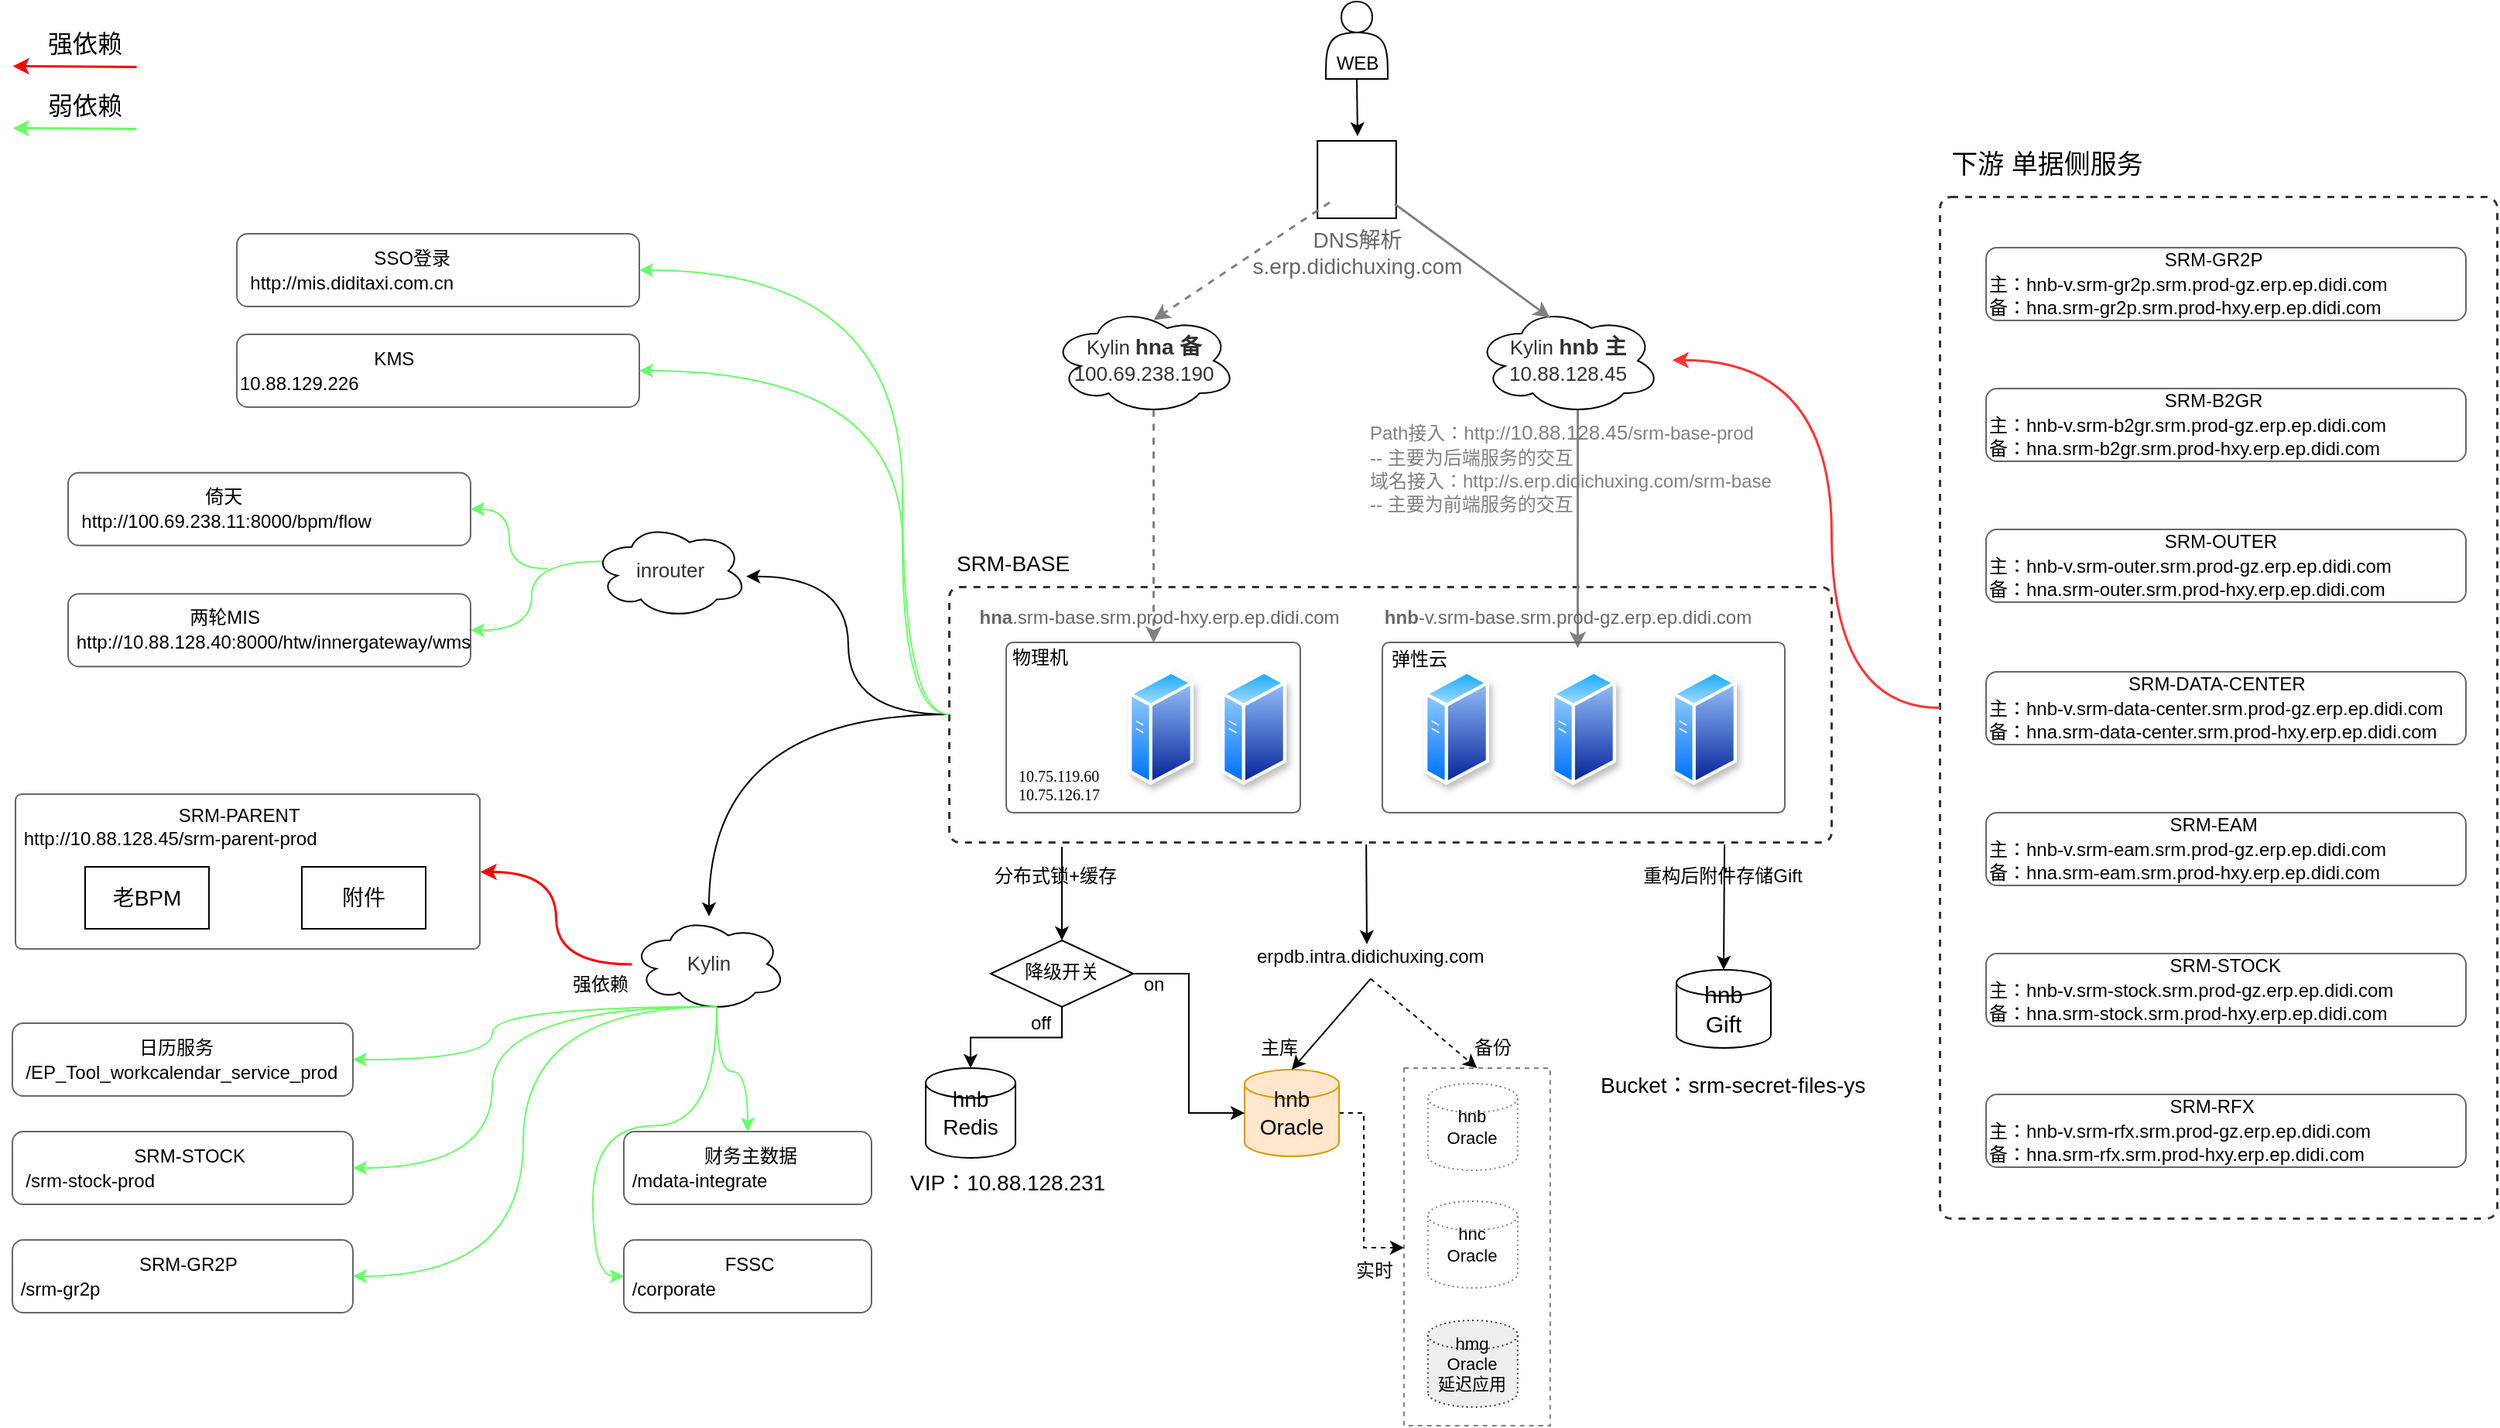 <mxfile version="27.2.0">
  <diagram id="C5RBs43oDa-KdzZeNtuy" name="Page-1">
    <mxGraphModel dx="2393" dy="934" grid="0" gridSize="10" guides="1" tooltips="1" connect="1" arrows="1" fold="1" page="1" pageScale="1" pageWidth="827" pageHeight="1169" background="#ffffff" math="0" shadow="0">
      <root>
        <mxCell id="WIyWlLk6GJQsqaUBKTNV-0" />
        <mxCell id="WIyWlLk6GJQsqaUBKTNV-1" parent="WIyWlLk6GJQsqaUBKTNV-0" />
        <mxCell id="JOS9M0dcw-xFXqlHF2fi-12" value="" style="rounded=0;whiteSpace=wrap;html=1;hachureGap=4;fontFamily=Architects Daughter;fontSource=https%3A%2F%2Ffonts.googleapis.com%2Fcss%3Ffamily%3DArchitects%2BDaughter;dashed=1;fillColor=none;strokeColor=light-dark(#827d7d, #ededed);" vertex="1" parent="WIyWlLk6GJQsqaUBKTNV-1">
          <mxGeometry x="121" y="957" width="94.41" height="231" as="geometry" />
        </mxCell>
        <mxCell id="JOS9M0dcw-xFXqlHF2fi-0" value="降级开关" style="rhombus;whiteSpace=wrap;html=1;hachureGap=4;fontFamily=Architects Daughter;fontSource=https%3A%2F%2Ffonts.googleapis.com%2Fcss%3Ffamily%3DArchitects%2BDaughter;" vertex="1" parent="WIyWlLk6GJQsqaUBKTNV-1">
          <mxGeometry x="-146" y="874.5" width="92" height="43" as="geometry" />
        </mxCell>
        <mxCell id="ueZprSyfjsTpokdEeaGI-45" value="" style="rounded=1;whiteSpace=wrap;html=1;hachureGap=4;fontFamily=Architects Daughter;fontSource=https%3A%2F%2Ffonts.googleapis.com%2Fcss%3Ffamily%3DArchitects%2BDaughter;arcSize=2;fillColor=none;dashed=1;strokeColor=#333333;strokeWidth=1.5;" parent="WIyWlLk6GJQsqaUBKTNV-1" vertex="1">
          <mxGeometry x="467" y="394" width="360" height="660" as="geometry" />
        </mxCell>
        <mxCell id="ueZprSyfjsTpokdEeaGI-70" value="" style="rounded=0;hachureGap=4;orthogonalLoop=1;jettySize=auto;html=1;fontFamily=Architects Daughter;fontSource=https%3A%2F%2Ffonts.googleapis.com%2Fcss%3Ffamily%3DArchitects%2BDaughter;entryX=0.991;entryY=0.559;entryDx=0;entryDy=0;entryPerimeter=0;edgeStyle=orthogonalEdgeStyle;curved=1;" parent="WIyWlLk6GJQsqaUBKTNV-1" source="ueZprSyfjsTpokdEeaGI-32" target="ueZprSyfjsTpokdEeaGI-61" edge="1">
          <mxGeometry relative="1" as="geometry" />
        </mxCell>
        <mxCell id="ueZprSyfjsTpokdEeaGI-71" value="" style="edgeStyle=orthogonalEdgeStyle;rounded=0;hachureGap=4;orthogonalLoop=1;jettySize=auto;html=1;fontFamily=Architects Daughter;fontSource=https%3A%2F%2Ffonts.googleapis.com%2Fcss%3Ffamily%3DArchitects%2BDaughter;curved=1;" parent="WIyWlLk6GJQsqaUBKTNV-1" source="ueZprSyfjsTpokdEeaGI-32" target="ueZprSyfjsTpokdEeaGI-62" edge="1">
          <mxGeometry relative="1" as="geometry" />
        </mxCell>
        <mxCell id="ueZprSyfjsTpokdEeaGI-32" value="" style="rounded=1;whiteSpace=wrap;html=1;hachureGap=4;fontFamily=Architects Daughter;fontSource=https%3A%2F%2Ffonts.googleapis.com%2Fcss%3Ffamily%3DArchitects%2BDaughter;fillColor=none;arcSize=4;dashed=1;strokeColor=#333333;strokeWidth=1.5;" parent="WIyWlLk6GJQsqaUBKTNV-1" vertex="1">
          <mxGeometry x="-173" y="646" width="570" height="165" as="geometry" />
        </mxCell>
        <mxCell id="ueZprSyfjsTpokdEeaGI-12" value="" style="endArrow=classic;html=1;rounded=0;hachureGap=4;fontFamily=Architects Daughter;fontSource=https%3A%2F%2Ffonts.googleapis.com%2Fcss%3Ffamily%3DArchitects%2BDaughter;exitX=0.55;exitY=0.95;exitDx=0;exitDy=0;exitPerimeter=0;strokeColor=#808080;strokeWidth=1.5;entryX=0.473;entryY=0.032;entryDx=0;entryDy=0;entryPerimeter=0;" parent="WIyWlLk6GJQsqaUBKTNV-1" source="ueZprSyfjsTpokdEeaGI-1" edge="1">
          <mxGeometry width="50" height="50" relative="1" as="geometry">
            <mxPoint x="236" y="531.5" as="sourcePoint" />
            <mxPoint x="232.98" y="685.52" as="targetPoint" />
          </mxGeometry>
        </mxCell>
        <mxCell id="ueZprSyfjsTpokdEeaGI-0" value="&lt;span style=&quot;color: rgb(50, 50, 50); font-family: &amp;quot;Microsoft YaHei&amp;quot;, 微软雅黑, Arial; background-color: rgba(255, 255, 255, 0.01);&quot;&gt;&lt;span style=&quot;font-size: 13px;&quot;&gt;Kylin&lt;/span&gt;&lt;b style=&quot;&quot;&gt; &lt;font style=&quot;font-size: 14px;&quot;&gt;hna 备&lt;/font&gt;&lt;/b&gt;&lt;/span&gt;&lt;font style=&quot;font-size: 14px;&quot;&gt;&lt;br style=&quot;color: rgb(50, 50, 50); font-family: &amp;quot;Microsoft YaHei&amp;quot;, 微软雅黑, Arial;&quot;&gt;&lt;/font&gt;&lt;span style=&quot;color: rgb(50, 50, 50); font-family: &amp;quot;Microsoft YaHei&amp;quot;, 微软雅黑, Arial; font-size: 13px; background-color: rgba(255, 255, 255, 0.01);&quot;&gt;100.69.238.190&lt;/span&gt;" style="ellipse;shape=cloud;whiteSpace=wrap;html=1;hachureGap=4;fontFamily=Architects Daughter;fontSource=https%3A%2F%2Ffonts.googleapis.com%2Fcss%3Ffamily%3DArchitects%2BDaughter;strokeColor=default;" parent="WIyWlLk6GJQsqaUBKTNV-1" vertex="1">
          <mxGeometry x="-107" y="465" width="120" height="70" as="geometry" />
        </mxCell>
        <mxCell id="ueZprSyfjsTpokdEeaGI-1" value="&lt;span style=&quot;color: rgb(50, 50, 50); font-family: &amp;quot;Microsoft YaHei&amp;quot;, 微软雅黑, Arial; font-size: 13px; background-color: rgba(255, 255, 255, 0.01);&quot;&gt;Kylin &lt;/span&gt;&lt;font style=&quot;color: rgb(255, 51, 51); font-size: 14px;&quot;&gt;&lt;span style=&quot;background-color: rgba(255, 255, 255, 0.01); color: rgb(50, 50, 50);&quot;&gt;&lt;font style=&quot;&quot; face=&quot;Helvetica&quot;&gt;&lt;b style=&quot;&quot;&gt;hnb 主&lt;/b&gt;&lt;/font&gt;&lt;/span&gt;&lt;br style=&quot;font-family: &amp;quot;Microsoft YaHei&amp;quot;, 微软雅黑, Arial; color: rgb(50, 50, 50);&quot;&gt;&lt;/font&gt;&lt;span style=&quot;color: rgb(50, 50, 50); font-family: &amp;quot;Microsoft YaHei&amp;quot;, 微软雅黑, Arial; font-size: 13px; background-color: rgba(255, 255, 255, 0.01);&quot;&gt;10.88.128.45&lt;/span&gt;" style="ellipse;shape=cloud;whiteSpace=wrap;html=1;hachureGap=4;fontFamily=Architects Daughter;fontSource=https%3A%2F%2Ffonts.googleapis.com%2Fcss%3Ffamily%3DArchitects%2BDaughter;strokeColor=default;" parent="WIyWlLk6GJQsqaUBKTNV-1" vertex="1">
          <mxGeometry x="167" y="465" width="120" height="70" as="geometry" />
        </mxCell>
        <mxCell id="ueZprSyfjsTpokdEeaGI-4" value="&lt;font style=&quot;color: rgb(128, 128, 128);&quot;&gt;&lt;font style=&quot;&quot; face=&quot;Helvetica&quot;&gt;Path接入：http://&lt;/font&gt;&lt;span style=&quot;font-family: &amp;quot;Microsoft YaHei&amp;quot;, 微软雅黑, Arial; font-size: 13px; text-align: center; background-color: rgba(255, 255, 255, 0.01);&quot;&gt;10.88.128.45&lt;/span&gt;&lt;font style=&quot;&quot; face=&quot;Helvetica&quot;&gt;/srm-base-prod&lt;/font&gt;&lt;/font&gt;&lt;div&gt;&lt;font style=&quot;color: rgb(128, 128, 128);&quot; face=&quot;Helvetica&quot;&gt;-- 主要为后端服务的交互&lt;br&gt;&lt;/font&gt;&lt;div&gt;&lt;span style=&quot;font-family: Helvetica; background-color: transparent;&quot;&gt;&lt;font style=&quot;color: rgb(128, 128, 128);&quot;&gt;域名接入：http://s.erp.didichuxing.com/srm-base&lt;/font&gt;&lt;/span&gt;&lt;/div&gt;&lt;/div&gt;&lt;div&gt;&lt;font style=&quot;color: rgb(128, 128, 128);&quot;&gt;&lt;span style=&quot;font-family: Helvetica; background-color: transparent;&quot;&gt;--&amp;nbsp;&lt;/span&gt;&lt;span style=&quot;font-family: Helvetica; background-color: transparent;&quot;&gt;主要为前端服务的交互&lt;/span&gt;&lt;/font&gt;&lt;/div&gt;" style="text;html=1;align=left;verticalAlign=middle;whiteSpace=wrap;rounded=0;fontFamily=Architects Daughter;fontSource=https%3A%2F%2Ffonts.googleapis.com%2Fcss%3Ffamily%3DArchitects%2BDaughter;" parent="WIyWlLk6GJQsqaUBKTNV-1" vertex="1">
          <mxGeometry x="97" y="535" width="296" height="70" as="geometry" />
        </mxCell>
        <mxCell id="ueZprSyfjsTpokdEeaGI-13" value="" style="endArrow=classic;html=1;rounded=0;hachureGap=4;fontFamily=Architects Daughter;fontSource=https%3A%2F%2Ffonts.googleapis.com%2Fcss%3Ffamily%3DArchitects%2BDaughter;exitX=0.55;exitY=0.95;exitDx=0;exitDy=0;exitPerimeter=0;strokeColor=#808080;strokeWidth=1.5;dashed=1;" parent="WIyWlLk6GJQsqaUBKTNV-1" source="ueZprSyfjsTpokdEeaGI-0" target="ueZprSyfjsTpokdEeaGI-14" edge="1">
          <mxGeometry width="50" height="50" relative="1" as="geometry">
            <mxPoint x="348" y="575" as="sourcePoint" />
            <mxPoint x="-41" y="663" as="targetPoint" />
          </mxGeometry>
        </mxCell>
        <mxCell id="ueZprSyfjsTpokdEeaGI-23" value="&lt;font face=&quot;Helvetica&quot;&gt;SRM-BASE&lt;/font&gt;" style="text;html=1;align=center;verticalAlign=middle;whiteSpace=wrap;rounded=0;fontFamily=Architects Daughter;fontSource=https%3A%2F%2Ffonts.googleapis.com%2Fcss%3Ffamily%3DArchitects%2BDaughter;fontSize=14;" parent="WIyWlLk6GJQsqaUBKTNV-1" vertex="1">
          <mxGeometry x="-173" y="616" width="83" height="30" as="geometry" />
        </mxCell>
        <mxCell id="ueZprSyfjsTpokdEeaGI-26" value="" style="points=[];aspect=fixed;html=1;align=center;shadow=0;dashed=0;fillColor=none;shape=mxgraph.alibaba_cloud.dns_domain_name_system;hachureGap=4;fontFamily=Architects Daughter;fontSource=https%3A%2F%2Ffonts.googleapis.com%2Fcss%3Ffamily%3DArchitects%2BDaughter;" parent="WIyWlLk6GJQsqaUBKTNV-1" vertex="1">
          <mxGeometry x="65.09" y="358" width="50.83" height="50" as="geometry" />
        </mxCell>
        <mxCell id="ueZprSyfjsTpokdEeaGI-27" value="" style="endArrow=classic;html=1;rounded=0;hachureGap=4;fontFamily=Architects Daughter;fontSource=https%3A%2F%2Ffonts.googleapis.com%2Fcss%3Ffamily%3DArchitects%2BDaughter;exitX=0.151;exitY=0.79;exitDx=0;exitDy=0;exitPerimeter=0;entryX=0.55;entryY=0.121;entryDx=0;entryDy=0;entryPerimeter=0;strokeColor=#808080;strokeWidth=1.5;dashed=1;" parent="WIyWlLk6GJQsqaUBKTNV-1" source="ueZprSyfjsTpokdEeaGI-26" target="ueZprSyfjsTpokdEeaGI-0" edge="1">
          <mxGeometry width="50" height="50" relative="1" as="geometry">
            <mxPoint x="187" y="585" as="sourcePoint" />
            <mxPoint x="237" y="535" as="targetPoint" />
          </mxGeometry>
        </mxCell>
        <mxCell id="ueZprSyfjsTpokdEeaGI-28" value="" style="endArrow=classic;html=1;rounded=0;hachureGap=4;fontFamily=Architects Daughter;fontSource=https%3A%2F%2Ffonts.googleapis.com%2Fcss%3Ffamily%3DArchitects%2BDaughter;exitX=0.977;exitY=0.81;exitDx=0;exitDy=0;exitPerimeter=0;entryX=0.4;entryY=0.1;entryDx=0;entryDy=0;entryPerimeter=0;strokeColor=#808080;strokeWidth=1.5;" parent="WIyWlLk6GJQsqaUBKTNV-1" source="ueZprSyfjsTpokdEeaGI-26" target="ueZprSyfjsTpokdEeaGI-1" edge="1">
          <mxGeometry width="50" height="50" relative="1" as="geometry">
            <mxPoint x="152" y="465" as="sourcePoint" />
            <mxPoint x="37" y="503" as="targetPoint" />
          </mxGeometry>
        </mxCell>
        <UserObject label="DNS解析s.erp.didichuxing.com" link="s.erp.didichuxing.com" id="ueZprSyfjsTpokdEeaGI-30">
          <mxCell style="text;whiteSpace=wrap;fontFamily=Helvetica;fontSize=14;fontColor=#666666;align=center;" parent="WIyWlLk6GJQsqaUBKTNV-1" vertex="1">
            <mxGeometry x="20.5" y="407" width="140" height="40" as="geometry" />
          </mxCell>
        </UserObject>
        <mxCell id="ueZprSyfjsTpokdEeaGI-5" value="" style="rounded=1;whiteSpace=wrap;html=1;hachureGap=4;fontFamily=Architects Daughter;fontSource=https%3A%2F%2Ffonts.googleapis.com%2Fcss%3Ffamily%3DArchitects%2BDaughter;fillColor=none;arcSize=4;strokeColor=#666666;" parent="WIyWlLk6GJQsqaUBKTNV-1" vertex="1">
          <mxGeometry x="107" y="682" width="260" height="110" as="geometry" />
        </mxCell>
        <mxCell id="ueZprSyfjsTpokdEeaGI-7" value="" style="image;aspect=fixed;perimeter=ellipsePerimeter;html=1;align=center;shadow=1;dashed=0;spacingTop=3;image=img/lib/active_directory/generic_server.svg;sketch=1;hachureGap=4;jiggle=2;curveFitting=1;fontFamily=Architects Daughter;fontSource=https%3A%2F%2Ffonts.googleapis.com%2Fcss%3Ffamily%3DArchitects%2BDaughter;" parent="WIyWlLk6GJQsqaUBKTNV-1" vertex="1">
          <mxGeometry x="134" y="699.5" width="42" height="75" as="geometry" />
        </mxCell>
        <mxCell id="ueZprSyfjsTpokdEeaGI-8" value="" style="image;aspect=fixed;perimeter=ellipsePerimeter;html=1;align=center;shadow=1;dashed=0;spacingTop=3;image=img/lib/active_directory/generic_server.svg;sketch=1;hachureGap=4;jiggle=2;curveFitting=1;fontFamily=Architects Daughter;fontSource=https%3A%2F%2Ffonts.googleapis.com%2Fcss%3Ffamily%3DArchitects%2BDaughter;" parent="WIyWlLk6GJQsqaUBKTNV-1" vertex="1">
          <mxGeometry x="216" y="699.5" width="42" height="75" as="geometry" />
        </mxCell>
        <mxCell id="ueZprSyfjsTpokdEeaGI-9" value="" style="image;aspect=fixed;perimeter=ellipsePerimeter;html=1;align=center;shadow=1;dashed=0;spacingTop=3;image=img/lib/active_directory/generic_server.svg;sketch=1;hachureGap=4;jiggle=2;curveFitting=1;fontFamily=Architects Daughter;fontSource=https%3A%2F%2Ffonts.googleapis.com%2Fcss%3Ffamily%3DArchitects%2BDaughter;" parent="WIyWlLk6GJQsqaUBKTNV-1" vertex="1">
          <mxGeometry x="294" y="699.5" width="42" height="75" as="geometry" />
        </mxCell>
        <mxCell id="ueZprSyfjsTpokdEeaGI-11" value="&lt;font face=&quot;Helvetica&quot;&gt;&lt;b&gt;hnb&lt;/b&gt;-v.srm-base.srm.prod-gz.erp.ep.didi.com&lt;/font&gt;" style="text;html=1;align=center;verticalAlign=middle;whiteSpace=wrap;rounded=0;fontFamily=Architects Daughter;fontSource=https%3A%2F%2Ffonts.googleapis.com%2Fcss%3Ffamily%3DArchitects%2BDaughter;fontColor=#666666;" parent="WIyWlLk6GJQsqaUBKTNV-1" vertex="1">
          <mxGeometry x="107" y="651" width="240" height="30" as="geometry" />
        </mxCell>
        <mxCell id="ueZprSyfjsTpokdEeaGI-14" value="" style="rounded=1;whiteSpace=wrap;html=1;hachureGap=4;fontFamily=Architects Daughter;fontSource=https%3A%2F%2Ffonts.googleapis.com%2Fcss%3Ffamily%3DArchitects%2BDaughter;fillColor=none;arcSize=4;strokeColor=#666666;" parent="WIyWlLk6GJQsqaUBKTNV-1" vertex="1">
          <mxGeometry x="-136" y="682" width="190" height="110" as="geometry" />
        </mxCell>
        <mxCell id="ueZprSyfjsTpokdEeaGI-15" value="" style="image;aspect=fixed;perimeter=ellipsePerimeter;html=1;align=center;shadow=1;dashed=0;spacingTop=3;image=img/lib/active_directory/generic_server.svg;sketch=1;hachureGap=4;jiggle=2;curveFitting=1;fontFamily=Architects Daughter;fontSource=https%3A%2F%2Ffonts.googleapis.com%2Fcss%3Ffamily%3DArchitects%2BDaughter;" parent="WIyWlLk6GJQsqaUBKTNV-1" vertex="1">
          <mxGeometry x="-57" y="699.5" width="42" height="75" as="geometry" />
        </mxCell>
        <mxCell id="ueZprSyfjsTpokdEeaGI-16" value="" style="image;aspect=fixed;perimeter=ellipsePerimeter;html=1;align=center;shadow=1;dashed=0;spacingTop=3;image=img/lib/active_directory/generic_server.svg;sketch=1;hachureGap=4;jiggle=2;curveFitting=1;fontFamily=Architects Daughter;fontSource=https%3A%2F%2Ffonts.googleapis.com%2Fcss%3Ffamily%3DArchitects%2BDaughter;" parent="WIyWlLk6GJQsqaUBKTNV-1" vertex="1">
          <mxGeometry x="3" y="699.5" width="42" height="75" as="geometry" />
        </mxCell>
        <mxCell id="ueZprSyfjsTpokdEeaGI-18" value="&lt;font face=&quot;Helvetica&quot;&gt;&lt;b&gt;hna&lt;/b&gt;.srm-base.srm.prod-hxy.erp.ep.didi.com&lt;/font&gt;" style="text;html=1;align=center;verticalAlign=middle;whiteSpace=wrap;rounded=0;fontFamily=Architects Daughter;fontSource=https%3A%2F%2Ffonts.googleapis.com%2Fcss%3Ffamily%3DArchitects%2BDaughter;fontColor=#666666;" parent="WIyWlLk6GJQsqaUBKTNV-1" vertex="1">
          <mxGeometry x="-157" y="651" width="240" height="30" as="geometry" />
        </mxCell>
        <mxCell id="ueZprSyfjsTpokdEeaGI-19" value="物理机" style="text;html=1;align=center;verticalAlign=middle;whiteSpace=wrap;rounded=0;fontFamily=Helvetica;" parent="WIyWlLk6GJQsqaUBKTNV-1" vertex="1">
          <mxGeometry x="-144" y="677" width="60" height="30" as="geometry" />
        </mxCell>
        <mxCell id="ueZprSyfjsTpokdEeaGI-20" value="弹性云" style="text;html=1;align=center;verticalAlign=middle;whiteSpace=wrap;rounded=0;fontFamily=Helvetica;" parent="WIyWlLk6GJQsqaUBKTNV-1" vertex="1">
          <mxGeometry x="101" y="678" width="60" height="30" as="geometry" />
        </mxCell>
        <mxCell id="ueZprSyfjsTpokdEeaGI-21" value="10.75.119.60&#xa;10.75.126.17" style="text;whiteSpace=wrap;fontFamily=Verdana;fontSize=10;" parent="WIyWlLk6GJQsqaUBKTNV-1" vertex="1">
          <mxGeometry x="-130" y="756" width="90" height="50" as="geometry" />
        </mxCell>
        <mxCell id="ueZprSyfjsTpokdEeaGI-34" value="" style="edgeStyle=orthogonalEdgeStyle;rounded=0;hachureGap=4;orthogonalLoop=1;jettySize=auto;html=1;fontFamily=Architects Daughter;fontSource=https%3A%2F%2Ffonts.googleapis.com%2Fcss%3Ffamily%3DArchitects%2BDaughter;exitX=0.5;exitY=1;exitDx=0;exitDy=0;" parent="WIyWlLk6GJQsqaUBKTNV-1" source="ueZprSyfjsTpokdEeaGI-33" edge="1">
          <mxGeometry relative="1" as="geometry">
            <mxPoint x="91" y="355" as="targetPoint" />
          </mxGeometry>
        </mxCell>
        <mxCell id="ueZprSyfjsTpokdEeaGI-33" value="&lt;div&gt;&lt;font face=&quot;Helvetica&quot;&gt;&lt;br&gt;&lt;/font&gt;&lt;/div&gt;&lt;div&gt;&lt;font face=&quot;Helvetica&quot;&gt;&lt;br&gt;&lt;/font&gt;&lt;/div&gt;&lt;font face=&quot;Helvetica&quot;&gt;WEB&lt;/font&gt;" style="shape=actor;whiteSpace=wrap;html=1;hachureGap=4;fontFamily=Architects Daughter;fontSource=https%3A%2F%2Ffonts.googleapis.com%2Fcss%3Ffamily%3DArchitects%2BDaughter;" parent="WIyWlLk6GJQsqaUBKTNV-1" vertex="1">
          <mxGeometry x="70.5" y="268" width="40" height="50" as="geometry" />
        </mxCell>
        <mxCell id="ueZprSyfjsTpokdEeaGI-35" value="" style="endArrow=classic;html=1;rounded=0;hachureGap=4;fontFamily=Architects Daughter;fontSource=https%3A%2F%2Ffonts.googleapis.com%2Fcss%3Ffamily%3DArchitects%2BDaughter;exitX=0;exitY=0.5;exitDx=0;exitDy=0;edgeStyle=orthogonalEdgeStyle;curved=1;fillColor=#e51400;strokeColor=#FF3333;strokeWidth=1.5;" parent="WIyWlLk6GJQsqaUBKTNV-1" source="ueZprSyfjsTpokdEeaGI-45" edge="1">
          <mxGeometry width="50" height="50" relative="1" as="geometry">
            <mxPoint x="477" y="499" as="sourcePoint" />
            <mxPoint x="294" y="499.38" as="targetPoint" />
            <Array as="points">
              <mxPoint x="397" y="724" />
              <mxPoint x="397" y="499" />
            </Array>
          </mxGeometry>
        </mxCell>
        <mxCell id="ueZprSyfjsTpokdEeaGI-37" value="&lt;font face=&quot;Helvetica&quot;&gt;&amp;nbsp; &amp;nbsp; &amp;nbsp; &amp;nbsp; &amp;nbsp; &amp;nbsp; &amp;nbsp; &amp;nbsp; &amp;nbsp; &amp;nbsp; &amp;nbsp; &amp;nbsp; &amp;nbsp; &amp;nbsp; &amp;nbsp; &amp;nbsp; &amp;nbsp; SRM-GR2P&lt;/font&gt;&lt;div style=&quot;&quot;&gt;&lt;font face=&quot;Helvetica&quot;&gt;主：hnb-v.srm-gr2p.srm.prod-gz.erp.ep.didi.com&lt;/font&gt;&lt;/div&gt;&lt;div style=&quot;&quot;&gt;&lt;font face=&quot;Helvetica&quot;&gt;备：&lt;/font&gt;&lt;span style=&quot;background-color: transparent;&quot;&gt;&lt;font face=&quot;Helvetica&quot;&gt;hna.srm-gr2p.srm.prod-hxy.erp.ep.didi.com&lt;/font&gt;&lt;/span&gt;&lt;/div&gt;" style="rounded=1;whiteSpace=wrap;html=1;hachureGap=4;fontFamily=Architects Daughter;fontSource=https%3A%2F%2Ffonts.googleapis.com%2Fcss%3Ffamily%3DArchitects%2BDaughter;align=left;strokeColor=#666666;" parent="WIyWlLk6GJQsqaUBKTNV-1" vertex="1">
          <mxGeometry x="497" y="427" width="310" height="47" as="geometry" />
        </mxCell>
        <mxCell id="ueZprSyfjsTpokdEeaGI-38" value="&lt;font face=&quot;Helvetica&quot;&gt;&amp;nbsp; &amp;nbsp; &amp;nbsp; &amp;nbsp; &amp;nbsp; &amp;nbsp; &amp;nbsp; &amp;nbsp; &amp;nbsp; &amp;nbsp; &amp;nbsp; &amp;nbsp; &amp;nbsp; &amp;nbsp; &amp;nbsp; &amp;nbsp; &amp;nbsp; SRM-B2GR&lt;/font&gt;&lt;div style=&quot;&quot;&gt;&lt;font face=&quot;Helvetica&quot;&gt;主：hnb-v.srm-b2gr.srm.prod-gz.erp.ep.didi.com&lt;/font&gt;&lt;/div&gt;&lt;div style=&quot;&quot;&gt;&lt;font face=&quot;Helvetica&quot;&gt;备：&lt;/font&gt;&lt;span style=&quot;background-color: transparent;&quot;&gt;&lt;font face=&quot;Helvetica&quot;&gt;hna.srm-b2gr.srm.prod-hxy.erp.ep.didi.com&lt;/font&gt;&lt;/span&gt;&lt;/div&gt;" style="rounded=1;whiteSpace=wrap;html=1;hachureGap=4;fontFamily=Architects Daughter;fontSource=https%3A%2F%2Ffonts.googleapis.com%2Fcss%3Ffamily%3DArchitects%2BDaughter;align=left;strokeColor=#666666;" parent="WIyWlLk6GJQsqaUBKTNV-1" vertex="1">
          <mxGeometry x="497" y="518" width="310" height="47" as="geometry" />
        </mxCell>
        <mxCell id="ueZprSyfjsTpokdEeaGI-39" value="&lt;font face=&quot;Helvetica&quot;&gt;&amp;nbsp; &amp;nbsp; &amp;nbsp; &amp;nbsp; &amp;nbsp; &amp;nbsp; &amp;nbsp; &amp;nbsp; &amp;nbsp; &amp;nbsp; &amp;nbsp; &amp;nbsp; &amp;nbsp; &amp;nbsp; &amp;nbsp; &amp;nbsp; &amp;nbsp; SRM-OUTER&lt;/font&gt;&lt;div style=&quot;&quot;&gt;&lt;font face=&quot;Helvetica&quot;&gt;主：hnb-v.srm-outer.srm.prod-gz.erp.ep.didi.com&lt;/font&gt;&lt;/div&gt;&lt;div style=&quot;&quot;&gt;&lt;font face=&quot;Helvetica&quot;&gt;备：&lt;/font&gt;&lt;span style=&quot;background-color: transparent;&quot;&gt;&lt;font face=&quot;Helvetica&quot;&gt;hna.srm-outer.srm.prod-hxy.erp.ep.didi.com&lt;/font&gt;&lt;/span&gt;&lt;/div&gt;" style="rounded=1;whiteSpace=wrap;html=1;hachureGap=4;fontFamily=Architects Daughter;fontSource=https%3A%2F%2Ffonts.googleapis.com%2Fcss%3Ffamily%3DArchitects%2BDaughter;align=left;strokeColor=#666666;" parent="WIyWlLk6GJQsqaUBKTNV-1" vertex="1">
          <mxGeometry x="497" y="609" width="310" height="47" as="geometry" />
        </mxCell>
        <mxCell id="ueZprSyfjsTpokdEeaGI-40" value="&lt;font face=&quot;Helvetica&quot;&gt;&amp;nbsp; &amp;nbsp; &amp;nbsp; &amp;nbsp; &amp;nbsp; &amp;nbsp; &amp;nbsp; &amp;nbsp; &amp;nbsp; &amp;nbsp; &amp;nbsp; &amp;nbsp; &amp;nbsp; &amp;nbsp;SRM-DATA-CENTER&lt;/font&gt;&lt;div style=&quot;&quot;&gt;&lt;font face=&quot;Helvetica&quot;&gt;主：hnb-v.srm-data-center.srm.prod-gz.erp.ep.didi.com&lt;/font&gt;&lt;/div&gt;&lt;div style=&quot;&quot;&gt;&lt;font face=&quot;Helvetica&quot;&gt;备：&lt;/font&gt;&lt;span style=&quot;background-color: transparent;&quot;&gt;&lt;font face=&quot;Helvetica&quot;&gt;hna.srm-data-center.srm.prod-hxy.erp.ep.didi.com&lt;/font&gt;&lt;/span&gt;&lt;/div&gt;" style="rounded=1;whiteSpace=wrap;html=1;hachureGap=4;fontFamily=Architects Daughter;fontSource=https%3A%2F%2Ffonts.googleapis.com%2Fcss%3Ffamily%3DArchitects%2BDaughter;align=left;strokeColor=#666666;" parent="WIyWlLk6GJQsqaUBKTNV-1" vertex="1">
          <mxGeometry x="497" y="701" width="310" height="47" as="geometry" />
        </mxCell>
        <mxCell id="ueZprSyfjsTpokdEeaGI-41" value="&lt;font face=&quot;Helvetica&quot;&gt;&amp;nbsp; &amp;nbsp; &amp;nbsp; &amp;nbsp; &amp;nbsp; &amp;nbsp; &amp;nbsp; &amp;nbsp; &amp;nbsp; &amp;nbsp; &amp;nbsp; &amp;nbsp; &amp;nbsp; &amp;nbsp; &amp;nbsp; &amp;nbsp; &amp;nbsp; &amp;nbsp;SRM-EAM&lt;/font&gt;&lt;div&gt;&lt;span style=&quot;font-family: Helvetica; background-color: transparent; color: light-dark(rgb(0, 0, 0), rgb(255, 255, 255));&quot;&gt;主：hnb-v.srm-eam.srm.prod-gz.erp.ep.didi.com&lt;/span&gt;&lt;div style=&quot;&quot;&gt;&lt;font face=&quot;Helvetica&quot;&gt;备：&lt;/font&gt;&lt;span style=&quot;background-color: transparent;&quot;&gt;&lt;font face=&quot;Helvetica&quot;&gt;hna.srm-eam.srm.prod-hxy.erp.ep.didi.com&lt;/font&gt;&lt;/span&gt;&lt;/div&gt;&lt;/div&gt;" style="rounded=1;whiteSpace=wrap;html=1;hachureGap=4;fontFamily=Architects Daughter;fontSource=https%3A%2F%2Ffonts.googleapis.com%2Fcss%3Ffamily%3DArchitects%2BDaughter;align=left;strokeColor=#666666;" parent="WIyWlLk6GJQsqaUBKTNV-1" vertex="1">
          <mxGeometry x="497" y="792" width="310" height="47" as="geometry" />
        </mxCell>
        <mxCell id="ueZprSyfjsTpokdEeaGI-42" value="&lt;font face=&quot;Helvetica&quot;&gt;&amp;nbsp; &amp;nbsp; &amp;nbsp; &amp;nbsp; &amp;nbsp; &amp;nbsp; &amp;nbsp; &amp;nbsp; &amp;nbsp; &amp;nbsp; &amp;nbsp; &amp;nbsp; &amp;nbsp; &amp;nbsp; &amp;nbsp; &amp;nbsp; &amp;nbsp; &amp;nbsp;SRM-STOCK&lt;/font&gt;&lt;div&gt;&lt;span style=&quot;font-family: Helvetica; background-color: transparent; color: light-dark(rgb(0, 0, 0), rgb(255, 255, 255));&quot;&gt;主：hnb-v.srm-stock.srm.prod-gz.erp.ep.didi.com&lt;/span&gt;&lt;div style=&quot;&quot;&gt;&lt;font face=&quot;Helvetica&quot;&gt;备：&lt;/font&gt;&lt;span style=&quot;background-color: transparent;&quot;&gt;&lt;font face=&quot;Helvetica&quot;&gt;hna.srm-stock.srm.prod-hxy.erp.ep.didi.com&lt;/font&gt;&lt;/span&gt;&lt;/div&gt;&lt;/div&gt;" style="rounded=1;whiteSpace=wrap;html=1;hachureGap=4;fontFamily=Architects Daughter;fontSource=https%3A%2F%2Ffonts.googleapis.com%2Fcss%3Ffamily%3DArchitects%2BDaughter;align=left;strokeColor=#666666;" parent="WIyWlLk6GJQsqaUBKTNV-1" vertex="1">
          <mxGeometry x="497" y="883" width="310" height="47" as="geometry" />
        </mxCell>
        <mxCell id="ueZprSyfjsTpokdEeaGI-43" value="&lt;font face=&quot;Helvetica&quot;&gt;&amp;nbsp; &amp;nbsp; &amp;nbsp; &amp;nbsp; &amp;nbsp; &amp;nbsp; &amp;nbsp; &amp;nbsp; &amp;nbsp; &amp;nbsp; &amp;nbsp; &amp;nbsp; &amp;nbsp; &amp;nbsp; &amp;nbsp; &amp;nbsp; &amp;nbsp; &amp;nbsp;SRM-RFX&lt;/font&gt;&lt;div&gt;&lt;span style=&quot;font-family: Helvetica; background-color: transparent; color: light-dark(rgb(0, 0, 0), rgb(255, 255, 255));&quot;&gt;主：hnb-v.srm-rfx.srm.prod-gz.erp.ep.didi.com&lt;/span&gt;&lt;div style=&quot;&quot;&gt;&lt;font face=&quot;Helvetica&quot;&gt;备：&lt;/font&gt;&lt;span style=&quot;background-color: transparent;&quot;&gt;&lt;font face=&quot;Helvetica&quot;&gt;hna.srm-rfx.srm.prod-hxy.erp.ep.didi.com&lt;/font&gt;&lt;/span&gt;&lt;/div&gt;&lt;/div&gt;" style="rounded=1;whiteSpace=wrap;html=1;hachureGap=4;fontFamily=Architects Daughter;fontSource=https%3A%2F%2Ffonts.googleapis.com%2Fcss%3Ffamily%3DArchitects%2BDaughter;align=left;strokeColor=#666666;" parent="WIyWlLk6GJQsqaUBKTNV-1" vertex="1">
          <mxGeometry x="497" y="974" width="310" height="47" as="geometry" />
        </mxCell>
        <mxCell id="ueZprSyfjsTpokdEeaGI-46" value="&lt;font style=&quot;font-size: 17px;&quot;&gt;下游 单据侧服务&lt;/font&gt;" style="text;html=1;align=center;verticalAlign=middle;whiteSpace=wrap;rounded=0;fontFamily=Helvetica;" parent="WIyWlLk6GJQsqaUBKTNV-1" vertex="1">
          <mxGeometry x="467" y="359" width="139" height="30" as="geometry" />
        </mxCell>
        <mxCell id="ueZprSyfjsTpokdEeaGI-47" value="&lt;div&gt;&lt;font style=&quot;font-size: 14px;&quot; face=&quot;Helvetica&quot;&gt;hnb&lt;/font&gt;&lt;/div&gt;&lt;font style=&quot;font-size: 14px;&quot; face=&quot;Helvetica&quot;&gt;Redis&lt;/font&gt;" style="strokeWidth=1;html=1;shape=mxgraph.flowchart.database;whiteSpace=wrap;hachureGap=4;fontFamily=Architects Daughter;fontSource=https%3A%2F%2Ffonts.googleapis.com%2Fcss%3Ffamily%3DArchitects%2BDaughter;" parent="WIyWlLk6GJQsqaUBKTNV-1" vertex="1">
          <mxGeometry x="-188" y="957" width="58" height="58" as="geometry" />
        </mxCell>
        <mxCell id="ueZprSyfjsTpokdEeaGI-60" value="" style="edgeStyle=orthogonalEdgeStyle;rounded=0;hachureGap=4;orthogonalLoop=1;jettySize=auto;html=1;fontFamily=Architects Daughter;fontSource=https%3A%2F%2Ffonts.googleapis.com%2Fcss%3Ffamily%3DArchitects%2BDaughter;dashed=1;entryX=0;entryY=0.5;entryDx=0;entryDy=0;" parent="WIyWlLk6GJQsqaUBKTNV-1" source="ueZprSyfjsTpokdEeaGI-48" target="JOS9M0dcw-xFXqlHF2fi-12" edge="1">
          <mxGeometry relative="1" as="geometry">
            <Array as="points">
              <mxPoint x="95" y="986" />
              <mxPoint x="95" y="1073" />
              <mxPoint x="121" y="1073" />
            </Array>
          </mxGeometry>
        </mxCell>
        <mxCell id="ueZprSyfjsTpokdEeaGI-48" value="&lt;div&gt;&lt;font style=&quot;font-size: 14px;&quot; face=&quot;Helvetica&quot;&gt;hnb&lt;/font&gt;&lt;/div&gt;&lt;font style=&quot;font-size: 14px;&quot; face=&quot;Helvetica&quot;&gt;Oracle&lt;/font&gt;" style="strokeWidth=1;html=1;shape=mxgraph.flowchart.database;whiteSpace=wrap;hachureGap=4;fontFamily=Architects Daughter;fontSource=https%3A%2F%2Ffonts.googleapis.com%2Fcss%3Ffamily%3DArchitects%2BDaughter;fillColor=#ffe6cc;strokeColor=#d79b00;" parent="WIyWlLk6GJQsqaUBKTNV-1" vertex="1">
          <mxGeometry x="18" y="958" width="61" height="56" as="geometry" />
        </mxCell>
        <mxCell id="ueZprSyfjsTpokdEeaGI-49" value="&lt;div&gt;&lt;font style=&quot;font-size: 15px;&quot; face=&quot;Helvetica&quot;&gt;hnb&lt;/font&gt;&lt;/div&gt;&lt;font style=&quot;font-size: 15px;&quot; face=&quot;Helvetica&quot;&gt;Gift&lt;/font&gt;" style="strokeWidth=1;html=1;shape=mxgraph.flowchart.database;whiteSpace=wrap;hachureGap=4;fontFamily=Architects Daughter;fontSource=https%3A%2F%2Ffonts.googleapis.com%2Fcss%3Ffamily%3DArchitects%2BDaughter;" parent="WIyWlLk6GJQsqaUBKTNV-1" vertex="1">
          <mxGeometry x="297" y="893.5" width="61" height="50.5" as="geometry" />
        </mxCell>
        <mxCell id="ueZprSyfjsTpokdEeaGI-51" value="" style="endArrow=classic;html=1;rounded=0;hachureGap=4;fontFamily=Architects Daughter;fontSource=https%3A%2F%2Ffonts.googleapis.com%2Fcss%3Ffamily%3DArchitects%2BDaughter;exitX=0.394;exitY=1.009;exitDx=0;exitDy=0;exitPerimeter=0;" parent="WIyWlLk6GJQsqaUBKTNV-1" edge="1">
          <mxGeometry width="50" height="50" relative="1" as="geometry">
            <mxPoint x="96.58" y="812.485" as="sourcePoint" />
            <mxPoint x="97" y="877" as="targetPoint" />
          </mxGeometry>
        </mxCell>
        <mxCell id="ueZprSyfjsTpokdEeaGI-52" value="" style="endArrow=classic;html=1;rounded=0;hachureGap=4;fontFamily=Architects Daughter;fontSource=https%3A%2F%2Ffonts.googleapis.com%2Fcss%3Ffamily%3DArchitects%2BDaughter;entryX=0.5;entryY=0;entryDx=0;entryDy=0;entryPerimeter=0;exitX=0.879;exitY=1.009;exitDx=0;exitDy=0;exitPerimeter=0;" parent="WIyWlLk6GJQsqaUBKTNV-1" source="ueZprSyfjsTpokdEeaGI-32" target="ueZprSyfjsTpokdEeaGI-49" edge="1">
          <mxGeometry width="50" height="50" relative="1" as="geometry">
            <mxPoint x="307" y="835" as="sourcePoint" />
            <mxPoint x="157" y="958" as="targetPoint" />
          </mxGeometry>
        </mxCell>
        <mxCell id="ueZprSyfjsTpokdEeaGI-53" value="&lt;font face=&quot;Helvetica&quot;&gt;重构后附件存储Gift&lt;/font&gt;" style="text;html=1;align=center;verticalAlign=middle;whiteSpace=wrap;rounded=0;fontFamily=Architects Daughter;fontSource=https%3A%2F%2Ffonts.googleapis.com%2Fcss%3Ffamily%3DArchitects%2BDaughter;" parent="WIyWlLk6GJQsqaUBKTNV-1" vertex="1">
          <mxGeometry x="267" y="817.5" width="120" height="30" as="geometry" />
        </mxCell>
        <mxCell id="ueZprSyfjsTpokdEeaGI-54" value="&lt;font face=&quot;Helvetica&quot;&gt;分布式锁+缓存&lt;/font&gt;" style="text;html=1;align=center;verticalAlign=middle;whiteSpace=wrap;rounded=0;fontFamily=Architects Daughter;fontSource=https%3A%2F%2Ffonts.googleapis.com%2Fcss%3Ffamily%3DArchitects%2BDaughter;" parent="WIyWlLk6GJQsqaUBKTNV-1" vertex="1">
          <mxGeometry x="-164" y="817.5" width="120" height="30" as="geometry" />
        </mxCell>
        <mxCell id="ueZprSyfjsTpokdEeaGI-56" value="VIP：10.88.128.231" style="text;whiteSpace=wrap;fontFamily=Helvetica;fontSize=14;" parent="WIyWlLk6GJQsqaUBKTNV-1" vertex="1">
          <mxGeometry x="-200" y="1016" width="130" height="30" as="geometry" />
        </mxCell>
        <mxCell id="ueZprSyfjsTpokdEeaGI-58" value="Bucket：srm-secret-files-ys" style="text;whiteSpace=wrap;fontFamily=Helvetica;fontSize=14;" parent="WIyWlLk6GJQsqaUBKTNV-1" vertex="1">
          <mxGeometry x="246" y="952.5" width="180" height="27.5" as="geometry" />
        </mxCell>
        <mxCell id="ueZprSyfjsTpokdEeaGI-59" value="&lt;div&gt;&lt;font face=&quot;Helvetica&quot;&gt;hnb&lt;/font&gt;&lt;/div&gt;&lt;font face=&quot;Helvetica&quot;&gt;Oracle&lt;/font&gt;" style="strokeWidth=1;html=1;shape=mxgraph.flowchart.database;whiteSpace=wrap;hachureGap=4;fontFamily=Architects Daughter;fontSource=https%3A%2F%2Ffonts.googleapis.com%2Fcss%3Ffamily%3DArchitects%2BDaughter;dashed=1;dashPattern=1 2;strokeColor=#808080;fontSize=11;" parent="WIyWlLk6GJQsqaUBKTNV-1" vertex="1">
          <mxGeometry x="136.41" y="967" width="58" height="56" as="geometry" />
        </mxCell>
        <mxCell id="ueZprSyfjsTpokdEeaGI-68" value="" style="edgeStyle=orthogonalEdgeStyle;rounded=0;hachureGap=4;orthogonalLoop=1;jettySize=auto;html=1;fontFamily=Architects Daughter;fontSource=https%3A%2F%2Ffonts.googleapis.com%2Fcss%3Ffamily%3DArchitects%2BDaughter;entryX=1;entryY=0.5;entryDx=0;entryDy=0;curved=1;strokeColor=#66FF66;exitX=0.07;exitY=0.4;exitDx=0;exitDy=0;exitPerimeter=0;" parent="WIyWlLk6GJQsqaUBKTNV-1" source="ueZprSyfjsTpokdEeaGI-61" target="ueZprSyfjsTpokdEeaGI-67" edge="1">
          <mxGeometry relative="1" as="geometry">
            <mxPoint x="-432.0" y="634.647" as="sourcePoint" />
          </mxGeometry>
        </mxCell>
        <mxCell id="ueZprSyfjsTpokdEeaGI-61" value="&lt;span style=&quot;color: rgb(50, 50, 50); font-family: &amp;quot;Microsoft YaHei&amp;quot;, 微软雅黑, Arial; background-color: rgba(255, 255, 255, 0.01);&quot;&gt;&lt;span style=&quot;font-size: 13px;&quot;&gt;inrouter&lt;/span&gt;&lt;/span&gt;" style="ellipse;shape=cloud;whiteSpace=wrap;html=1;hachureGap=4;fontFamily=Architects Daughter;fontSource=https%3A%2F%2Ffonts.googleapis.com%2Fcss%3Ffamily%3DArchitects%2BDaughter;strokeColor=default;" parent="WIyWlLk6GJQsqaUBKTNV-1" vertex="1">
          <mxGeometry x="-403" y="605" width="100" height="61.5" as="geometry" />
        </mxCell>
        <mxCell id="ueZprSyfjsTpokdEeaGI-75" value="" style="edgeStyle=orthogonalEdgeStyle;rounded=0;hachureGap=4;orthogonalLoop=1;jettySize=auto;html=1;fontFamily=Architects Daughter;fontSource=https%3A%2F%2Ffonts.googleapis.com%2Fcss%3Ffamily%3DArchitects%2BDaughter;entryX=1;entryY=0.5;entryDx=0;entryDy=0;curved=1;strokeColor=light-dark(#ff0000, #ededed);strokeWidth=1.5;" parent="WIyWlLk6GJQsqaUBKTNV-1" source="ueZprSyfjsTpokdEeaGI-62" target="ueZprSyfjsTpokdEeaGI-72" edge="1">
          <mxGeometry relative="1" as="geometry" />
        </mxCell>
        <mxCell id="ueZprSyfjsTpokdEeaGI-86" value="" style="edgeStyle=orthogonalEdgeStyle;rounded=0;hachureGap=4;orthogonalLoop=1;jettySize=auto;html=1;fontFamily=Architects Daughter;fontSource=https%3A%2F%2Ffonts.googleapis.com%2Fcss%3Ffamily%3DArchitects%2BDaughter;entryX=1;entryY=0.5;entryDx=0;entryDy=0;exitX=0.55;exitY=0.95;exitDx=0;exitDy=0;exitPerimeter=0;curved=1;strokeColor=#66FF66;" parent="WIyWlLk6GJQsqaUBKTNV-1" source="ueZprSyfjsTpokdEeaGI-62" target="ueZprSyfjsTpokdEeaGI-80" edge="1">
          <mxGeometry relative="1" as="geometry" />
        </mxCell>
        <mxCell id="ueZprSyfjsTpokdEeaGI-90" value="" style="edgeStyle=orthogonalEdgeStyle;rounded=0;hachureGap=4;orthogonalLoop=1;jettySize=auto;html=1;fontFamily=Architects Daughter;fontSource=https%3A%2F%2Ffonts.googleapis.com%2Fcss%3Ffamily%3DArchitects%2BDaughter;curved=1;exitX=0.55;exitY=0.95;exitDx=0;exitDy=0;exitPerimeter=0;strokeColor=#66FF66;" parent="WIyWlLk6GJQsqaUBKTNV-1" source="ueZprSyfjsTpokdEeaGI-62" target="ueZprSyfjsTpokdEeaGI-85" edge="1">
          <mxGeometry relative="1" as="geometry" />
        </mxCell>
        <mxCell id="ueZprSyfjsTpokdEeaGI-62" value="&lt;span style=&quot;color: rgb(50, 50, 50); font-family: &amp;quot;Microsoft YaHei&amp;quot;, 微软雅黑, Arial; background-color: rgba(255, 255, 255, 0.01);&quot;&gt;&lt;span style=&quot;font-size: 13px;&quot;&gt;Kylin&lt;/span&gt;&lt;/span&gt;" style="ellipse;shape=cloud;whiteSpace=wrap;html=1;hachureGap=4;fontFamily=Architects Daughter;fontSource=https%3A%2F%2Ffonts.googleapis.com%2Fcss%3Ffamily%3DArchitects%2BDaughter;strokeColor=default;" parent="WIyWlLk6GJQsqaUBKTNV-1" vertex="1">
          <mxGeometry x="-378" y="859" width="100" height="61.5" as="geometry" />
        </mxCell>
        <mxCell id="ueZprSyfjsTpokdEeaGI-65" value="&lt;font face=&quot;Helvetica&quot;&gt;&amp;nbsp; &amp;nbsp; &amp;nbsp; &amp;nbsp; &amp;nbsp; &amp;nbsp; &amp;nbsp; &amp;nbsp; &amp;nbsp; &amp;nbsp; &amp;nbsp; &amp;nbsp; &amp;nbsp; 倚天&lt;/font&gt;&lt;div&gt;&lt;font face=&quot;Helvetica&quot;&gt;&amp;nbsp; http://100.69.238.11:8000/bpm/flow&lt;/font&gt;&lt;/div&gt;" style="rounded=1;whiteSpace=wrap;html=1;hachureGap=4;fontFamily=Architects Daughter;fontSource=https%3A%2F%2Ffonts.googleapis.com%2Fcss%3Ffamily%3DArchitects%2BDaughter;align=left;strokeColor=#666666;" parent="WIyWlLk6GJQsqaUBKTNV-1" vertex="1">
          <mxGeometry x="-742" y="572.37" width="260" height="47" as="geometry" />
        </mxCell>
        <mxCell id="ueZprSyfjsTpokdEeaGI-67" value="&lt;font face=&quot;Helvetica&quot;&gt;&amp;nbsp; &amp;nbsp; &amp;nbsp; &amp;nbsp; &amp;nbsp; &amp;nbsp; &amp;nbsp; &amp;nbsp; &amp;nbsp; &amp;nbsp; &amp;nbsp; &amp;nbsp;两轮MIS&lt;/font&gt;&lt;div&gt;&lt;font face=&quot;Helvetica&quot;&gt;&amp;nbsp;http://10.88.128.40:8000/htw/innergateway/wms&lt;/font&gt;&lt;/div&gt;" style="rounded=1;whiteSpace=wrap;html=1;hachureGap=4;fontFamily=Architects Daughter;fontSource=https%3A%2F%2Ffonts.googleapis.com%2Fcss%3Ffamily%3DArchitects%2BDaughter;align=left;strokeColor=#666666;" parent="WIyWlLk6GJQsqaUBKTNV-1" vertex="1">
          <mxGeometry x="-742" y="650.62" width="260" height="47" as="geometry" />
        </mxCell>
        <mxCell id="ueZprSyfjsTpokdEeaGI-69" value="" style="edgeStyle=orthogonalEdgeStyle;rounded=0;hachureGap=4;orthogonalLoop=1;jettySize=auto;html=1;fontFamily=Architects Daughter;fontSource=https%3A%2F%2Ffonts.googleapis.com%2Fcss%3Ffamily%3DArchitects%2BDaughter;entryX=1;entryY=0.5;entryDx=0;entryDy=0;curved=1;strokeColor=#66FF66;" parent="WIyWlLk6GJQsqaUBKTNV-1" target="ueZprSyfjsTpokdEeaGI-65" edge="1">
          <mxGeometry relative="1" as="geometry">
            <mxPoint x="-432" y="634.37" as="sourcePoint" />
            <mxPoint x="-462" y="721.37" as="targetPoint" />
          </mxGeometry>
        </mxCell>
        <mxCell id="ueZprSyfjsTpokdEeaGI-76" value="&lt;font face=&quot;Helvetica&quot;&gt;强依赖&lt;/font&gt;" style="text;html=1;align=center;verticalAlign=middle;whiteSpace=wrap;rounded=0;fontFamily=Architects Daughter;fontSource=https%3A%2F%2Ffonts.googleapis.com%2Fcss%3Ffamily%3DArchitects%2BDaughter;" parent="WIyWlLk6GJQsqaUBKTNV-1" vertex="1">
          <mxGeometry x="-428" y="887.5" width="60" height="30" as="geometry" />
        </mxCell>
        <mxCell id="ueZprSyfjsTpokdEeaGI-80" value="&lt;font face=&quot;Helvetica&quot;&gt;&amp;nbsp; &amp;nbsp; &amp;nbsp; &amp;nbsp; &amp;nbsp; &amp;nbsp; &amp;nbsp; &amp;nbsp; &amp;nbsp; &amp;nbsp; &amp;nbsp; &amp;nbsp; 日历服务&lt;/font&gt;&lt;div&gt;&lt;font face=&quot;Helvetica&quot;&gt;&amp;nbsp; /EP_Tool_workcalendar_service_prod&lt;/font&gt;&lt;/div&gt;" style="rounded=1;whiteSpace=wrap;html=1;hachureGap=4;fontFamily=Architects Daughter;fontSource=https%3A%2F%2Ffonts.googleapis.com%2Fcss%3Ffamily%3DArchitects%2BDaughter;align=left;strokeColor=#666666;" parent="WIyWlLk6GJQsqaUBKTNV-1" vertex="1">
          <mxGeometry x="-778" y="928" width="220" height="47" as="geometry" />
        </mxCell>
        <mxCell id="ueZprSyfjsTpokdEeaGI-81" value="&lt;font face=&quot;Helvetica&quot;&gt;&amp;nbsp; &amp;nbsp; &amp;nbsp; &amp;nbsp; &amp;nbsp; &amp;nbsp; &amp;nbsp; &amp;nbsp; &amp;nbsp; &amp;nbsp; &amp;nbsp; &amp;nbsp;SRM-STOCK&lt;/font&gt;&lt;div&gt;&lt;font face=&quot;Helvetica&quot;&gt;&amp;nbsp; /srm-stock-prod&lt;/font&gt;&lt;/div&gt;" style="rounded=1;whiteSpace=wrap;html=1;hachureGap=4;fontFamily=Architects Daughter;fontSource=https%3A%2F%2Ffonts.googleapis.com%2Fcss%3Ffamily%3DArchitects%2BDaughter;align=left;strokeColor=#666666;" parent="WIyWlLk6GJQsqaUBKTNV-1" vertex="1">
          <mxGeometry x="-778" y="998" width="220" height="47" as="geometry" />
        </mxCell>
        <mxCell id="ueZprSyfjsTpokdEeaGI-82" value="" style="group" parent="WIyWlLk6GJQsqaUBKTNV-1" vertex="1" connectable="0">
          <mxGeometry x="-736" y="780" width="260" height="100" as="geometry" />
        </mxCell>
        <mxCell id="ueZprSyfjsTpokdEeaGI-72" value="&lt;font face=&quot;Helvetica&quot;&gt;&amp;nbsp; &amp;nbsp; &amp;nbsp; &amp;nbsp; &amp;nbsp; &amp;nbsp; &amp;nbsp; &amp;nbsp; &amp;nbsp; &amp;nbsp; &amp;nbsp; &amp;nbsp; &amp;nbsp; &amp;nbsp; &amp;nbsp; &amp;nbsp;SRM-PARENT&lt;/font&gt;&lt;div&gt;&lt;font face=&quot;Helvetica&quot;&gt;&amp;nbsp;http://10.88.128.45/srm-parent-prod&lt;/font&gt;&lt;/div&gt;" style="rounded=1;whiteSpace=wrap;html=1;hachureGap=4;fontFamily=Architects Daughter;fontSource=https%3A%2F%2Ffonts.googleapis.com%2Fcss%3Ffamily%3DArchitects%2BDaughter;align=left;strokeColor=#666666;arcSize=4;verticalAlign=top;" parent="ueZprSyfjsTpokdEeaGI-82" vertex="1">
          <mxGeometry x="-40" width="300" height="100" as="geometry" />
        </mxCell>
        <mxCell id="ueZprSyfjsTpokdEeaGI-73" value="&lt;font face=&quot;Helvetica&quot;&gt;老BPM&lt;/font&gt;" style="rounded=0;whiteSpace=wrap;html=1;hachureGap=4;fontFamily=Architects Daughter;fontSource=https%3A%2F%2Ffonts.googleapis.com%2Fcss%3Ffamily%3DArchitects%2BDaughter;fontSize=14;" parent="ueZprSyfjsTpokdEeaGI-82" vertex="1">
          <mxGeometry x="5" y="47" width="80" height="40" as="geometry" />
        </mxCell>
        <mxCell id="ueZprSyfjsTpokdEeaGI-74" value="&lt;font face=&quot;Helvetica&quot;&gt;附件&lt;/font&gt;" style="rounded=0;whiteSpace=wrap;html=1;hachureGap=4;fontFamily=Architects Daughter;fontSource=https%3A%2F%2Ffonts.googleapis.com%2Fcss%3Ffamily%3DArchitects%2BDaughter;fontSize=14;" parent="ueZprSyfjsTpokdEeaGI-82" vertex="1">
          <mxGeometry x="145" y="47" width="80" height="40" as="geometry" />
        </mxCell>
        <mxCell id="ueZprSyfjsTpokdEeaGI-83" value="&lt;font face=&quot;Helvetica&quot;&gt;&amp;nbsp; &amp;nbsp; &amp;nbsp; &amp;nbsp; &amp;nbsp; &amp;nbsp; &amp;nbsp; &amp;nbsp; &amp;nbsp; &amp;nbsp; &amp;nbsp; &amp;nbsp; SRM-GR2P&lt;/font&gt;&lt;div&gt;&lt;font face=&quot;Helvetica&quot;&gt;&amp;nbsp;/srm-gr2p&lt;/font&gt;&lt;/div&gt;" style="rounded=1;whiteSpace=wrap;html=1;hachureGap=4;fontFamily=Architects Daughter;fontSource=https%3A%2F%2Ffonts.googleapis.com%2Fcss%3Ffamily%3DArchitects%2BDaughter;align=left;strokeColor=#666666;" parent="WIyWlLk6GJQsqaUBKTNV-1" vertex="1">
          <mxGeometry x="-778" y="1068" width="220" height="47" as="geometry" />
        </mxCell>
        <mxCell id="ueZprSyfjsTpokdEeaGI-84" value="&lt;font face=&quot;Helvetica&quot;&gt;&amp;nbsp; &amp;nbsp; &amp;nbsp; &amp;nbsp; &amp;nbsp; &amp;nbsp; &amp;nbsp; &amp;nbsp; &amp;nbsp; &amp;nbsp;FSSC&lt;/font&gt;&lt;div&gt;&lt;font face=&quot;Helvetica&quot;&gt;&amp;nbsp;/&lt;/font&gt;&lt;span style=&quot;background-color: transparent;&quot;&gt;&lt;font face=&quot;Helvetica&quot;&gt;corporate&lt;/font&gt;&lt;/span&gt;&lt;/div&gt;" style="rounded=1;whiteSpace=wrap;html=1;hachureGap=4;fontFamily=Architects Daughter;fontSource=https%3A%2F%2Ffonts.googleapis.com%2Fcss%3Ffamily%3DArchitects%2BDaughter;align=left;strokeColor=#666666;" parent="WIyWlLk6GJQsqaUBKTNV-1" vertex="1">
          <mxGeometry x="-383" y="1068" width="160" height="47" as="geometry" />
        </mxCell>
        <mxCell id="ueZprSyfjsTpokdEeaGI-85" value="&lt;font face=&quot;Helvetica&quot;&gt;&amp;nbsp; &amp;nbsp; &amp;nbsp; &amp;nbsp; &amp;nbsp; &amp;nbsp; &amp;nbsp; &amp;nbsp;财务主数据&lt;/font&gt;&lt;div&gt;&lt;font face=&quot;Helvetica&quot;&gt;&amp;nbsp;&lt;/font&gt;&lt;span style=&quot;background-color: transparent;&quot;&gt;&lt;font face=&quot;Helvetica&quot;&gt;/mdata-integrate&lt;/font&gt;&lt;/span&gt;&lt;/div&gt;" style="rounded=1;whiteSpace=wrap;html=1;hachureGap=4;fontFamily=Architects Daughter;fontSource=https%3A%2F%2Ffonts.googleapis.com%2Fcss%3Ffamily%3DArchitects%2BDaughter;align=left;strokeColor=#666666;" parent="WIyWlLk6GJQsqaUBKTNV-1" vertex="1">
          <mxGeometry x="-383" y="998" width="160" height="47" as="geometry" />
        </mxCell>
        <mxCell id="ueZprSyfjsTpokdEeaGI-87" value="" style="edgeStyle=orthogonalEdgeStyle;rounded=0;hachureGap=4;orthogonalLoop=1;jettySize=auto;html=1;fontFamily=Architects Daughter;fontSource=https%3A%2F%2Ffonts.googleapis.com%2Fcss%3Ffamily%3DArchitects%2BDaughter;entryX=1;entryY=0.5;entryDx=0;entryDy=0;exitX=0.55;exitY=0.95;exitDx=0;exitDy=0;exitPerimeter=0;curved=1;strokeColor=#66FF66;" parent="WIyWlLk6GJQsqaUBKTNV-1" source="ueZprSyfjsTpokdEeaGI-62" target="ueZprSyfjsTpokdEeaGI-81" edge="1">
          <mxGeometry relative="1" as="geometry">
            <mxPoint x="-113" y="948" as="sourcePoint" />
            <mxPoint x="-348" y="983" as="targetPoint" />
          </mxGeometry>
        </mxCell>
        <mxCell id="ueZprSyfjsTpokdEeaGI-88" value="" style="edgeStyle=orthogonalEdgeStyle;rounded=0;hachureGap=4;orthogonalLoop=1;jettySize=auto;html=1;fontFamily=Architects Daughter;fontSource=https%3A%2F%2Ffonts.googleapis.com%2Fcss%3Ffamily%3DArchitects%2BDaughter;entryX=1;entryY=0.5;entryDx=0;entryDy=0;exitX=0.55;exitY=0.95;exitDx=0;exitDy=0;exitPerimeter=0;curved=1;strokeColor=#66FF66;" parent="WIyWlLk6GJQsqaUBKTNV-1" source="ueZprSyfjsTpokdEeaGI-62" target="ueZprSyfjsTpokdEeaGI-83" edge="1">
          <mxGeometry relative="1" as="geometry">
            <mxPoint x="-113" y="978" as="sourcePoint" />
            <mxPoint x="-348" y="1083" as="targetPoint" />
            <Array as="points">
              <mxPoint x="-448" y="917" />
              <mxPoint x="-448" y="1092" />
            </Array>
          </mxGeometry>
        </mxCell>
        <mxCell id="ueZprSyfjsTpokdEeaGI-91" value="" style="rounded=0;hachureGap=4;orthogonalLoop=1;jettySize=auto;html=1;fontFamily=Architects Daughter;fontSource=https%3A%2F%2Ffonts.googleapis.com%2Fcss%3Ffamily%3DArchitects%2BDaughter;entryX=0;entryY=0.5;entryDx=0;entryDy=0;exitX=0.55;exitY=0.95;exitDx=0;exitDy=0;exitPerimeter=0;edgeStyle=orthogonalEdgeStyle;curved=1;strokeColor=#66FF66;" parent="WIyWlLk6GJQsqaUBKTNV-1" source="ueZprSyfjsTpokdEeaGI-62" target="ueZprSyfjsTpokdEeaGI-84" edge="1">
          <mxGeometry relative="1" as="geometry">
            <mxPoint x="-228" y="988" as="sourcePoint" />
            <mxPoint x="-308" y="1065" as="targetPoint" />
          </mxGeometry>
        </mxCell>
        <mxCell id="ueZprSyfjsTpokdEeaGI-94" value="&lt;font face=&quot;Helvetica&quot;&gt;&amp;nbsp; &amp;nbsp; &amp;nbsp; &amp;nbsp; &amp;nbsp; &amp;nbsp; &amp;nbsp; &amp;nbsp; &amp;nbsp; &amp;nbsp; &amp;nbsp; &amp;nbsp; &amp;nbsp; SSO登录&lt;/font&gt;&lt;div&gt;&lt;font face=&quot;Helvetica&quot;&gt;&amp;nbsp;&amp;nbsp;&lt;/font&gt;&lt;span style=&quot;background-color: transparent;&quot;&gt;&lt;font face=&quot;Helvetica&quot;&gt;http://mis.diditaxi.com.cn&lt;/font&gt;&lt;/span&gt;&lt;/div&gt;" style="rounded=1;whiteSpace=wrap;html=1;hachureGap=4;fontFamily=Architects Daughter;fontSource=https%3A%2F%2Ffonts.googleapis.com%2Fcss%3Ffamily%3DArchitects%2BDaughter;align=left;strokeColor=#666666;" parent="WIyWlLk6GJQsqaUBKTNV-1" vertex="1">
          <mxGeometry x="-633" y="418" width="260" height="47" as="geometry" />
        </mxCell>
        <mxCell id="ueZprSyfjsTpokdEeaGI-95" value="" style="rounded=0;hachureGap=4;orthogonalLoop=1;jettySize=auto;html=1;fontFamily=Architects Daughter;fontSource=https%3A%2F%2Ffonts.googleapis.com%2Fcss%3Ffamily%3DArchitects%2BDaughter;entryX=1;entryY=0.5;entryDx=0;entryDy=0;exitX=0;exitY=0.5;exitDx=0;exitDy=0;edgeStyle=orthogonalEdgeStyle;curved=1;strokeColor=#66FF66;" parent="WIyWlLk6GJQsqaUBKTNV-1" source="ueZprSyfjsTpokdEeaGI-32" target="ueZprSyfjsTpokdEeaGI-94" edge="1">
          <mxGeometry relative="1" as="geometry">
            <mxPoint x="-129" y="857" as="sourcePoint" />
            <mxPoint x="-183" y="775" as="targetPoint" />
            <Array as="points">
              <mxPoint x="-203" y="729" />
              <mxPoint x="-203" y="441" />
            </Array>
          </mxGeometry>
        </mxCell>
        <mxCell id="ueZprSyfjsTpokdEeaGI-96" value="&lt;font face=&quot;Helvetica&quot;&gt;&amp;nbsp; &amp;nbsp; &amp;nbsp; &amp;nbsp; &amp;nbsp; &amp;nbsp; &amp;nbsp; &amp;nbsp; &amp;nbsp; &amp;nbsp; &amp;nbsp; &amp;nbsp; &amp;nbsp; KMS&lt;/font&gt;&lt;div&gt;&lt;font face=&quot;Helvetica&quot;&gt;10.88.129.226&lt;/font&gt;&lt;/div&gt;" style="rounded=1;whiteSpace=wrap;html=1;hachureGap=4;fontFamily=Architects Daughter;fontSource=https%3A%2F%2Ffonts.googleapis.com%2Fcss%3Ffamily%3DArchitects%2BDaughter;align=left;strokeColor=#666666;" parent="WIyWlLk6GJQsqaUBKTNV-1" vertex="1">
          <mxGeometry x="-633" y="483" width="260" height="47" as="geometry" />
        </mxCell>
        <mxCell id="ueZprSyfjsTpokdEeaGI-97" value="" style="rounded=0;hachureGap=4;orthogonalLoop=1;jettySize=auto;html=1;fontFamily=Architects Daughter;fontSource=https%3A%2F%2Ffonts.googleapis.com%2Fcss%3Ffamily%3DArchitects%2BDaughter;exitX=0;exitY=0.5;exitDx=0;exitDy=0;entryX=1;entryY=0.5;entryDx=0;entryDy=0;edgeStyle=orthogonalEdgeStyle;curved=1;strokeColor=#66FF66;" parent="WIyWlLk6GJQsqaUBKTNV-1" source="ueZprSyfjsTpokdEeaGI-32" target="ueZprSyfjsTpokdEeaGI-96" edge="1">
          <mxGeometry relative="1" as="geometry">
            <mxPoint x="-169" y="668" as="sourcePoint" />
            <mxPoint x="-293" y="415" as="targetPoint" />
            <Array as="points">
              <mxPoint x="-203" y="729" />
              <mxPoint x="-203" y="507" />
            </Array>
          </mxGeometry>
        </mxCell>
        <mxCell id="ueZprSyfjsTpokdEeaGI-98" value="" style="rounded=0;hachureGap=4;orthogonalLoop=1;jettySize=auto;html=1;fontFamily=Architects Daughter;fontSource=https%3A%2F%2Ffonts.googleapis.com%2Fcss%3Ffamily%3DArchitects%2BDaughter;entryX=1;entryY=0.5;entryDx=0;entryDy=0;strokeColor=light-dark(#ff0000, #ededed);strokeWidth=1.5;" parent="WIyWlLk6GJQsqaUBKTNV-1" edge="1">
          <mxGeometry relative="1" as="geometry">
            <mxPoint x="-698" y="310" as="sourcePoint" />
            <mxPoint x="-778" y="309.5" as="targetPoint" />
          </mxGeometry>
        </mxCell>
        <mxCell id="ueZprSyfjsTpokdEeaGI-99" value="强依赖" style="text;html=1;align=center;verticalAlign=middle;whiteSpace=wrap;rounded=0;fontFamily=Helvetica;fontSize=16;" parent="WIyWlLk6GJQsqaUBKTNV-1" vertex="1">
          <mxGeometry x="-761" y="280" width="60" height="30" as="geometry" />
        </mxCell>
        <mxCell id="ueZprSyfjsTpokdEeaGI-101" value="" style="rounded=0;hachureGap=4;orthogonalLoop=1;jettySize=auto;html=1;fontFamily=Architects Daughter;fontSource=https%3A%2F%2Ffonts.googleapis.com%2Fcss%3Ffamily%3DArchitects%2BDaughter;entryX=1;entryY=0.5;entryDx=0;entryDy=0;strokeColor=light-dark(#66FF66,#EDEDED);strokeWidth=1.5;" parent="WIyWlLk6GJQsqaUBKTNV-1" edge="1">
          <mxGeometry relative="1" as="geometry">
            <mxPoint x="-698" y="350" as="sourcePoint" />
            <mxPoint x="-778" y="349.5" as="targetPoint" />
          </mxGeometry>
        </mxCell>
        <mxCell id="ueZprSyfjsTpokdEeaGI-102" value="弱依赖" style="text;html=1;align=center;verticalAlign=middle;whiteSpace=wrap;rounded=0;fontFamily=Helvetica;fontSize=16;" parent="WIyWlLk6GJQsqaUBKTNV-1" vertex="1">
          <mxGeometry x="-761" y="320" width="60" height="30" as="geometry" />
        </mxCell>
        <mxCell id="JOS9M0dcw-xFXqlHF2fi-1" value="" style="endArrow=classic;html=1;rounded=0;hachureGap=4;fontFamily=Architects Daughter;fontSource=https%3A%2F%2Ffonts.googleapis.com%2Fcss%3Ffamily%3DArchitects%2BDaughter;entryX=0.5;entryY=0;entryDx=0;entryDy=0;" edge="1" parent="WIyWlLk6GJQsqaUBKTNV-1" target="JOS9M0dcw-xFXqlHF2fi-0">
          <mxGeometry width="50" height="50" relative="1" as="geometry">
            <mxPoint x="-100" y="814" as="sourcePoint" />
            <mxPoint x="40" y="1005" as="targetPoint" />
          </mxGeometry>
        </mxCell>
        <mxCell id="JOS9M0dcw-xFXqlHF2fi-3" value="" style="endArrow=classic;html=1;rounded=0;hachureGap=4;fontFamily=Architects Daughter;fontSource=https%3A%2F%2Ffonts.googleapis.com%2Fcss%3Ffamily%3DArchitects%2BDaughter;entryX=0.5;entryY=0;entryDx=0;entryDy=0;entryPerimeter=0;exitX=0.5;exitY=1;exitDx=0;exitDy=0;edgeStyle=orthogonalEdgeStyle;" edge="1" parent="WIyWlLk6GJQsqaUBKTNV-1" source="JOS9M0dcw-xFXqlHF2fi-0" target="ueZprSyfjsTpokdEeaGI-47">
          <mxGeometry width="50" height="50" relative="1" as="geometry">
            <mxPoint x="-82" y="876" as="sourcePoint" />
            <mxPoint x="-82" y="937" as="targetPoint" />
          </mxGeometry>
        </mxCell>
        <mxCell id="JOS9M0dcw-xFXqlHF2fi-4" value="" style="endArrow=classic;html=1;rounded=0;hachureGap=4;fontFamily=Architects Daughter;fontSource=https%3A%2F%2Ffonts.googleapis.com%2Fcss%3Ffamily%3DArchitects%2BDaughter;exitX=1;exitY=0.5;exitDx=0;exitDy=0;edgeStyle=orthogonalEdgeStyle;entryX=0;entryY=0.5;entryDx=0;entryDy=0;entryPerimeter=0;" edge="1" parent="WIyWlLk6GJQsqaUBKTNV-1" source="JOS9M0dcw-xFXqlHF2fi-0" target="ueZprSyfjsTpokdEeaGI-48">
          <mxGeometry width="50" height="50" relative="1" as="geometry">
            <mxPoint x="-42" y="933" as="sourcePoint" />
            <mxPoint x="-37" y="938" as="targetPoint" />
            <Array as="points">
              <mxPoint x="-18" y="896" />
              <mxPoint x="-18" y="986" />
            </Array>
          </mxGeometry>
        </mxCell>
        <mxCell id="JOS9M0dcw-xFXqlHF2fi-5" value="&lt;font face=&quot;Helvetica&quot;&gt;off&lt;/font&gt;" style="text;html=1;align=center;verticalAlign=middle;whiteSpace=wrap;rounded=0;fontFamily=Architects Daughter;fontSource=https%3A%2F%2Ffonts.googleapis.com%2Fcss%3Ffamily%3DArchitects%2BDaughter;" vertex="1" parent="WIyWlLk6GJQsqaUBKTNV-1">
          <mxGeometry x="-133.5" y="920.5" width="39" height="14" as="geometry" />
        </mxCell>
        <mxCell id="JOS9M0dcw-xFXqlHF2fi-6" value="&lt;font face=&quot;Helvetica&quot;&gt;on&lt;/font&gt;" style="text;html=1;align=center;verticalAlign=middle;whiteSpace=wrap;rounded=0;fontFamily=Architects Daughter;fontSource=https%3A%2F%2Ffonts.googleapis.com%2Fcss%3Ffamily%3DArchitects%2BDaughter;" vertex="1" parent="WIyWlLk6GJQsqaUBKTNV-1">
          <mxGeometry x="-60.5" y="895.5" width="39" height="14" as="geometry" />
        </mxCell>
        <mxCell id="JOS9M0dcw-xFXqlHF2fi-10" value="" style="rounded=0;hachureGap=4;orthogonalLoop=1;jettySize=auto;html=1;fontFamily=Architects Daughter;fontSource=https%3A%2F%2Ffonts.googleapis.com%2Fcss%3Ffamily%3DArchitects%2BDaughter;entryX=0.5;entryY=0;entryDx=0;entryDy=0;entryPerimeter=0;exitX=0.5;exitY=1;exitDx=0;exitDy=0;" edge="1" parent="WIyWlLk6GJQsqaUBKTNV-1" source="JOS9M0dcw-xFXqlHF2fi-8" target="ueZprSyfjsTpokdEeaGI-48">
          <mxGeometry relative="1" as="geometry" />
        </mxCell>
        <UserObject label="erpdb.intra.didichuxing.com" link="erpdb.intra.didichuxing.com" id="JOS9M0dcw-xFXqlHF2fi-8">
          <mxCell style="text;whiteSpace=wrap;fontFamily=Helvetica;" vertex="1" parent="WIyWlLk6GJQsqaUBKTNV-1">
            <mxGeometry x="23.5" y="871" width="151.93" height="28.3" as="geometry" />
          </mxCell>
        </UserObject>
        <mxCell id="JOS9M0dcw-xFXqlHF2fi-9" value="实时" style="text;html=1;align=center;verticalAlign=middle;whiteSpace=wrap;rounded=0;fontFamily=Architects Daughter;fontSource=https%3A%2F%2Ffonts.googleapis.com%2Fcss%3Ffamily%3DArchitects%2BDaughter;" vertex="1" parent="WIyWlLk6GJQsqaUBKTNV-1">
          <mxGeometry x="71.5" y="1074" width="60" height="30" as="geometry" />
        </mxCell>
        <mxCell id="JOS9M0dcw-xFXqlHF2fi-11" value="" style="rounded=0;hachureGap=4;orthogonalLoop=1;jettySize=auto;html=1;fontFamily=Architects Daughter;fontSource=https%3A%2F%2Ffonts.googleapis.com%2Fcss%3Ffamily%3DArchitects%2BDaughter;entryX=0.5;entryY=0;entryDx=0;entryDy=0;exitX=0.5;exitY=1;exitDx=0;exitDy=0;dashed=1;" edge="1" parent="WIyWlLk6GJQsqaUBKTNV-1" source="JOS9M0dcw-xFXqlHF2fi-8" target="JOS9M0dcw-xFXqlHF2fi-12">
          <mxGeometry relative="1" as="geometry">
            <mxPoint x="112" y="915" as="sourcePoint" />
            <mxPoint x="71" y="974" as="targetPoint" />
          </mxGeometry>
        </mxCell>
        <mxCell id="JOS9M0dcw-xFXqlHF2fi-13" value="&lt;div&gt;&lt;font face=&quot;Helvetica&quot;&gt;hnc&lt;/font&gt;&lt;/div&gt;&lt;font face=&quot;Helvetica&quot;&gt;Oracle&lt;/font&gt;" style="strokeWidth=1;html=1;shape=mxgraph.flowchart.database;whiteSpace=wrap;hachureGap=4;fontFamily=Architects Daughter;fontSource=https%3A%2F%2Ffonts.googleapis.com%2Fcss%3Ffamily%3DArchitects%2BDaughter;dashed=1;dashPattern=1 2;strokeColor=#808080;fontSize=11;" vertex="1" parent="WIyWlLk6GJQsqaUBKTNV-1">
          <mxGeometry x="136.41" y="1043" width="58" height="56" as="geometry" />
        </mxCell>
        <mxCell id="JOS9M0dcw-xFXqlHF2fi-14" value="&lt;div&gt;&lt;font face=&quot;Helvetica&quot;&gt;hmg&lt;/font&gt;&lt;/div&gt;&lt;font face=&quot;Helvetica&quot;&gt;Oracle&lt;/font&gt;&lt;div&gt;&lt;font face=&quot;Helvetica&quot;&gt;延迟应用&lt;/font&gt;&lt;/div&gt;" style="strokeWidth=1;html=1;shape=mxgraph.flowchart.database;whiteSpace=wrap;hachureGap=4;fontFamily=Architects Daughter;fontSource=https%3A%2F%2Ffonts.googleapis.com%2Fcss%3Ffamily%3DArchitects%2BDaughter;dashed=1;dashPattern=1 2;strokeColor=#36393d;fontSize=11;fillColor=#eeeeee;" vertex="1" parent="WIyWlLk6GJQsqaUBKTNV-1">
          <mxGeometry x="136.41" y="1120" width="58" height="56" as="geometry" />
        </mxCell>
        <mxCell id="JOS9M0dcw-xFXqlHF2fi-15" value="备份" style="text;html=1;align=center;verticalAlign=middle;whiteSpace=wrap;rounded=0;fontFamily=Helvetica;" vertex="1" parent="WIyWlLk6GJQsqaUBKTNV-1">
          <mxGeometry x="155.5" y="934.5" width="45" height="18" as="geometry" />
        </mxCell>
        <mxCell id="JOS9M0dcw-xFXqlHF2fi-17" value="主库" style="text;html=1;align=center;verticalAlign=middle;whiteSpace=wrap;rounded=0;fontFamily=Helvetica;" vertex="1" parent="WIyWlLk6GJQsqaUBKTNV-1">
          <mxGeometry x="18" y="934.5" width="45" height="18" as="geometry" />
        </mxCell>
      </root>
    </mxGraphModel>
  </diagram>
</mxfile>
